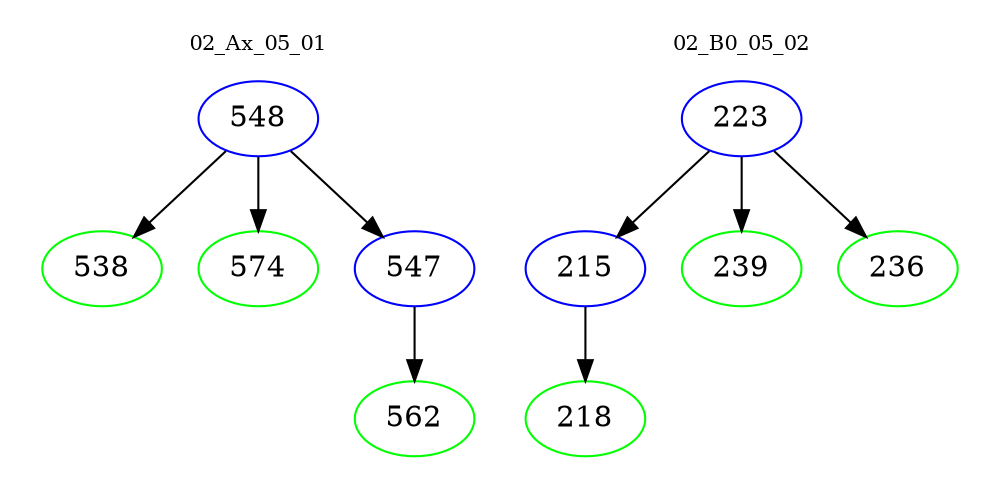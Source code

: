 digraph{
subgraph cluster_0 {
color = white
label = "02_Ax_05_01";
fontsize=10;
T0_548 [label="548", color="blue"]
T0_548 -> T0_538 [color="black"]
T0_538 [label="538", color="green"]
T0_548 -> T0_574 [color="black"]
T0_574 [label="574", color="green"]
T0_548 -> T0_547 [color="black"]
T0_547 [label="547", color="blue"]
T0_547 -> T0_562 [color="black"]
T0_562 [label="562", color="green"]
}
subgraph cluster_1 {
color = white
label = "02_B0_05_02";
fontsize=10;
T1_223 [label="223", color="blue"]
T1_223 -> T1_215 [color="black"]
T1_215 [label="215", color="blue"]
T1_215 -> T1_218 [color="black"]
T1_218 [label="218", color="green"]
T1_223 -> T1_239 [color="black"]
T1_239 [label="239", color="green"]
T1_223 -> T1_236 [color="black"]
T1_236 [label="236", color="green"]
}
}
